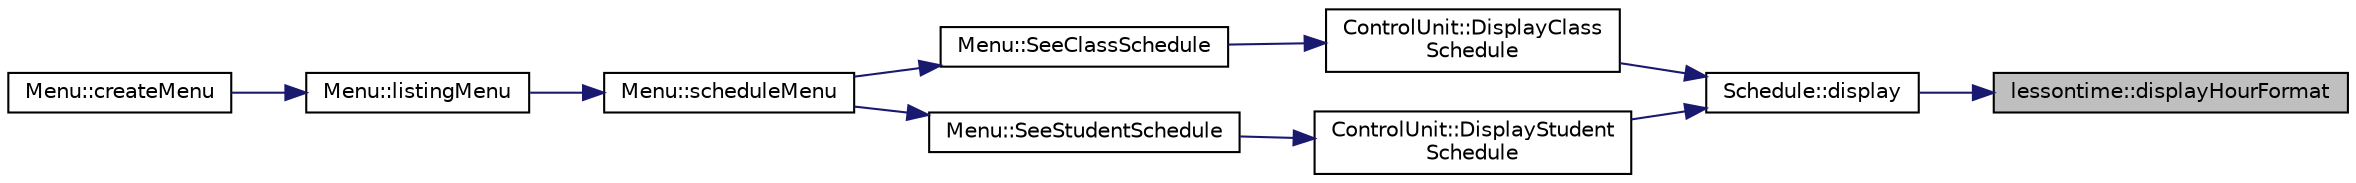 digraph "lessontime::displayHourFormat"
{
 // LATEX_PDF_SIZE
  edge [fontname="Helvetica",fontsize="10",labelfontname="Helvetica",labelfontsize="10"];
  node [fontname="Helvetica",fontsize="10",shape=record];
  rankdir="RL";
  Node1 [label="lessontime::displayHourFormat",height=0.2,width=0.4,color="black", fillcolor="grey75", style="filled", fontcolor="black",tooltip="Converts the time to a string."];
  Node1 -> Node2 [dir="back",color="midnightblue",fontsize="10",style="solid"];
  Node2 [label="Schedule::display",height=0.2,width=0.4,color="black", fillcolor="white", style="filled",URL="$class_schedule.html#aaba95c9d8cb40ef1ebba8a82a2ea0ac8",tooltip="Displays the schedule."];
  Node2 -> Node3 [dir="back",color="midnightblue",fontsize="10",style="solid"];
  Node3 [label="ControlUnit::DisplayClass\lSchedule",height=0.2,width=0.4,color="black", fillcolor="white", style="filled",URL="$class_control_unit.html#a060eca73f85969895ea2a9a8d45c6242",tooltip="Displays the schedule of a class."];
  Node3 -> Node4 [dir="back",color="midnightblue",fontsize="10",style="solid"];
  Node4 [label="Menu::SeeClassSchedule",height=0.2,width=0.4,color="black", fillcolor="white", style="filled",URL="$class_menu.html#ab3a007c897b85519dd6ed6fc895f406d",tooltip="Displays the schedule of a class."];
  Node4 -> Node5 [dir="back",color="midnightblue",fontsize="10",style="solid"];
  Node5 [label="Menu::scheduleMenu",height=0.2,width=0.4,color="black", fillcolor="white", style="filled",URL="$class_menu.html#a8afd5d5427b0c4940fabdf4c7631ddbc",tooltip="Enters the schedule menu, which allows the user to see the schedule for a student or a class."];
  Node5 -> Node6 [dir="back",color="midnightblue",fontsize="10",style="solid"];
  Node6 [label="Menu::listingMenu",height=0.2,width=0.4,color="black", fillcolor="white", style="filled",URL="$class_menu.html#af1ba39157732b6b1015cfe7b5a5c3353",tooltip="Enters the listing menu, which allows the user to list students, see schedules etc."];
  Node6 -> Node7 [dir="back",color="midnightblue",fontsize="10",style="solid"];
  Node7 [label="Menu::createMenu",height=0.2,width=0.4,color="black", fillcolor="white", style="filled",URL="$class_menu.html#a4cf70fb5ce8bc6bfcad587d74ff644d4",tooltip="Creates the menu."];
  Node2 -> Node8 [dir="back",color="midnightblue",fontsize="10",style="solid"];
  Node8 [label="ControlUnit::DisplayStudent\lSchedule",height=0.2,width=0.4,color="black", fillcolor="white", style="filled",URL="$class_control_unit.html#a5c52dd3a2750f06cb5ade8826f3b81c0",tooltip="Displays the schedule of a student."];
  Node8 -> Node9 [dir="back",color="midnightblue",fontsize="10",style="solid"];
  Node9 [label="Menu::SeeStudentSchedule",height=0.2,width=0.4,color="black", fillcolor="white", style="filled",URL="$class_menu.html#aa9f10ef3509c12ad06b5dd57954d6910",tooltip="Displays the schedule of a student."];
  Node9 -> Node5 [dir="back",color="midnightblue",fontsize="10",style="solid"];
}
